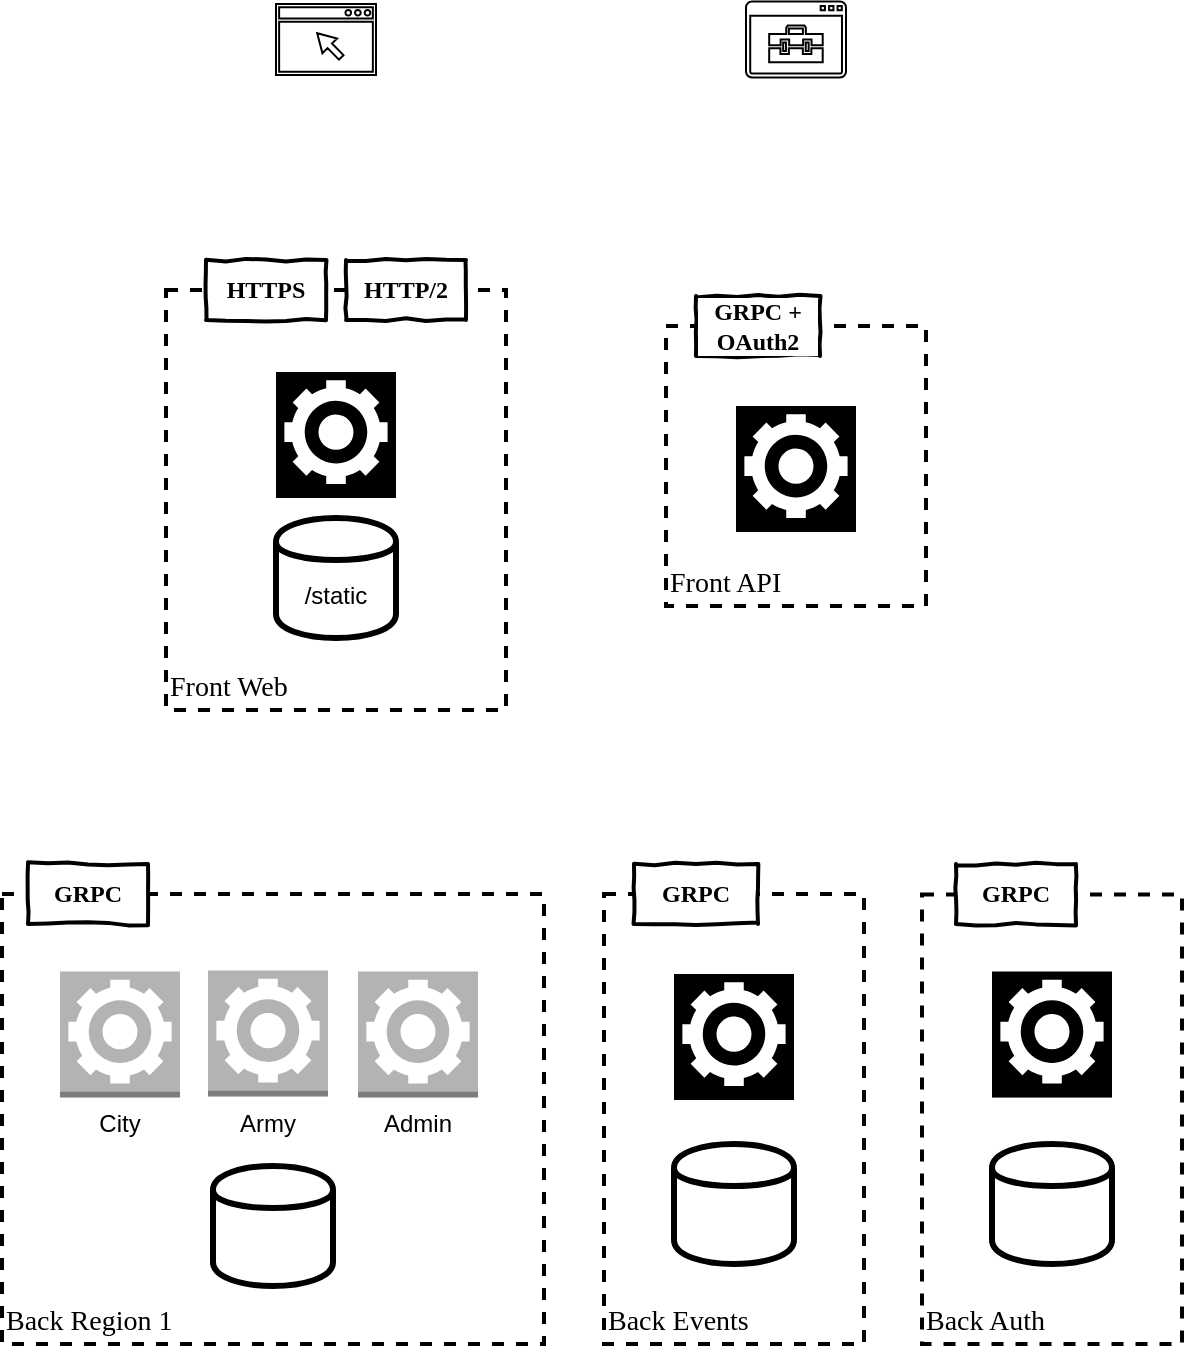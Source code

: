 <mxfile version="12.6.1" type="device"><diagram id="St3iAKWcgn9Tl19Is4MX" name="Page-1"><mxGraphModel dx="1382" dy="807" grid="1" gridSize="10" guides="1" tooltips="1" connect="1" arrows="1" fold="1" page="1" pageScale="1" pageWidth="850" pageHeight="1100" math="0" shadow="0"><root><mxCell id="0"/><mxCell id="1" parent="0"/><mxCell id="Qmd833L3rsoNZtajw5aN-2" value="&lt;div&gt;Back Region 1&lt;/div&gt;" style="rounded=0;whiteSpace=wrap;html=1;dashed=1;verticalAlign=bottom;align=left;strokeWidth=2;fontSize=14;fontFamily=Verdana;" parent="1" vertex="1"><mxGeometry x="171" y="495" width="271" height="225" as="geometry"/></mxCell><mxCell id="Qmd833L3rsoNZtajw5aN-4" value="Front API" style="rounded=0;whiteSpace=wrap;html=1;dashed=1;verticalAlign=bottom;align=left;strokeWidth=2;fontSize=14;fontFamily=Verdana;" parent="1" vertex="1"><mxGeometry x="503" y="211" width="130" height="140" as="geometry"/></mxCell><mxCell id="Qmd833L3rsoNZtajw5aN-1" value="Front Web" style="rounded=0;whiteSpace=wrap;html=1;dashed=1;verticalAlign=bottom;align=left;strokeWidth=2;fontSize=14;fontFamily=Verdana;" parent="1" vertex="1"><mxGeometry x="253" y="193" width="170" height="210" as="geometry"/></mxCell><mxCell id="Qmd833L3rsoNZtajw5aN-3" value="Back Auth" style="rounded=0;whiteSpace=wrap;html=1;dashed=1;align=left;verticalAlign=bottom;strokeWidth=2;fontSize=14;fontFamily=Verdana;" parent="1" vertex="1"><mxGeometry x="631" y="495.25" width="130" height="224.75" as="geometry"/></mxCell><mxCell id="Qmd833L3rsoNZtajw5aN-48" value="Back Events" style="rounded=0;whiteSpace=wrap;html=1;dashed=1;verticalAlign=bottom;align=left;strokeWidth=2;fontSize=14;fontFamily=Verdana;" parent="1" vertex="1"><mxGeometry x="472" y="495" width="130" height="225" as="geometry"/></mxCell><mxCell id="Qmd833L3rsoNZtajw5aN-21" value="" style="outlineConnect=0;dashed=0;verticalLabelPosition=bottom;verticalAlign=top;align=center;html=1;shape=mxgraph.aws3.worker;fillColor=#B3B3B3;gradientColor=none;strokeColor=#000000;fontColor=#B3B3B3;" parent="1" vertex="1"><mxGeometry x="200" y="533.75" width="60" height="63" as="geometry"/></mxCell><mxCell id="Qmd833L3rsoNZtajw5aN-23" value="" style="outlineConnect=0;dashed=0;verticalLabelPosition=bottom;verticalAlign=top;align=center;html=1;shape=mxgraph.aws3.worker;fillColor=#B3B3B3;gradientColor=none;strokeColor=#000000;fontColor=#B3B3B3;" parent="1" vertex="1"><mxGeometry x="274" y="533.25" width="60" height="63" as="geometry"/></mxCell><mxCell id="Qmd833L3rsoNZtajw5aN-24" value="" style="outlineConnect=0;dashed=0;verticalLabelPosition=bottom;verticalAlign=top;align=center;html=1;shape=mxgraph.aws3.worker;fillColor=#B3B3B3;gradientColor=none;strokeColor=#000000;fontColor=#B3B3B3;" parent="1" vertex="1"><mxGeometry x="349" y="533.75" width="60" height="63" as="geometry"/></mxCell><mxCell id="Qmd833L3rsoNZtajw5aN-25" value="" style="outlineConnect=0;dashed=0;verticalLabelPosition=bottom;verticalAlign=top;align=center;html=1;shape=mxgraph.aws3.worker;fillColor=#000000;gradientColor=none;strokeColor=#000000;" parent="1" vertex="1"><mxGeometry x="666" y="533.75" width="60" height="63" as="geometry"/></mxCell><mxCell id="Qmd833L3rsoNZtajw5aN-35" value="/static" style="shape=cylinder;whiteSpace=wrap;html=1;boundedLbl=1;backgroundOutline=1;labelBackgroundColor=#FFFFFF;strokeColor=#000000;fillColor=#FFFFFF;fontColor=#000000;align=center;strokeWidth=3;" parent="1" vertex="1"><mxGeometry x="308" y="307" width="60" height="60" as="geometry"/></mxCell><mxCell id="Qmd833L3rsoNZtajw5aN-39" value="" style="outlineConnect=0;dashed=0;verticalLabelPosition=bottom;verticalAlign=top;align=center;html=1;shape=mxgraph.aws3.worker;fillColor=#000000;gradientColor=none;strokeColor=#000000;" parent="1" vertex="1"><mxGeometry x="538" y="251" width="60" height="63" as="geometry"/></mxCell><mxCell id="Qmd833L3rsoNZtajw5aN-41" value="HTTPS" style="html=1;whiteSpace=wrap;comic=1;strokeWidth=2;fontFamily=Comic Sans MS;fontStyle=1;labelBackgroundColor=#FFFFFF;fillColor=#FFFFFF;align=center;" parent="1" vertex="1"><mxGeometry x="273" y="178" width="60" height="30" as="geometry"/></mxCell><mxCell id="Qmd833L3rsoNZtajw5aN-42" value="HTTP/2" style="html=1;whiteSpace=wrap;comic=1;strokeWidth=2;fontFamily=Comic Sans MS;fontStyle=1;labelBackgroundColor=#FFFFFF;fillColor=#FFFFFF;align=center;" parent="1" vertex="1"><mxGeometry x="343" y="178" width="60" height="30" as="geometry"/></mxCell><mxCell id="Qmd833L3rsoNZtajw5aN-43" value="GRPC + OAuth2" style="html=1;whiteSpace=wrap;comic=1;strokeWidth=2;fontFamily=Comic Sans MS;fontStyle=1;labelBackgroundColor=#FFFFFF;fillColor=#FFFFFF;align=center;" parent="1" vertex="1"><mxGeometry x="518" y="196" width="62" height="30" as="geometry"/></mxCell><mxCell id="Qmd833L3rsoNZtajw5aN-45" value="GRPC" style="html=1;whiteSpace=wrap;comic=1;strokeWidth=2;fontFamily=Comic Sans MS;fontStyle=1;labelBackgroundColor=#FFFFFF;fillColor=#FFFFFF;align=center;" parent="1" vertex="1"><mxGeometry x="648" y="480" width="60" height="30" as="geometry"/></mxCell><mxCell id="Qmd833L3rsoNZtajw5aN-46" value="GRPC" style="html=1;whiteSpace=wrap;comic=1;strokeWidth=2;fontFamily=Comic Sans MS;fontStyle=1;labelBackgroundColor=#FFFFFF;fillColor=#FFFFFF;align=center;" parent="1" vertex="1"><mxGeometry x="184" y="480" width="60" height="30" as="geometry"/></mxCell><mxCell id="Qmd833L3rsoNZtajw5aN-47" value="" style="outlineConnect=0;dashed=0;verticalLabelPosition=bottom;verticalAlign=top;align=center;html=1;shape=mxgraph.aws3.worker;fillColor=#000000;gradientColor=none;strokeColor=#000000;" parent="1" vertex="1"><mxGeometry x="308" y="234" width="60" height="63" as="geometry"/></mxCell><mxCell id="Qmd833L3rsoNZtajw5aN-49" value="" style="outlineConnect=0;dashed=0;verticalLabelPosition=bottom;verticalAlign=top;align=center;html=1;shape=mxgraph.aws3.worker;fillColor=#000000;gradientColor=none;strokeColor=#000000;" parent="1" vertex="1"><mxGeometry x="507" y="535" width="60" height="63" as="geometry"/></mxCell><mxCell id="Qmd833L3rsoNZtajw5aN-50" value="GRPC" style="html=1;whiteSpace=wrap;comic=1;strokeWidth=2;fontFamily=Comic Sans MS;fontStyle=1;labelBackgroundColor=#FFFFFF;fillColor=#FFFFFF;align=center;" parent="1" vertex="1"><mxGeometry x="487" y="480" width="62" height="30" as="geometry"/></mxCell><mxCell id="Qmd833L3rsoNZtajw5aN-51" value="" style="pointerEvents=1;shadow=0;dashed=0;html=1;aspect=fixed;labelPosition=center;verticalLabelPosition=bottom;verticalAlign=top;align=center;outlineConnect=0;shape=mxgraph.vvd.web_browser;labelBackgroundColor=#ffffff;fontFamily=Verdana;fontSize=14;" parent="1" vertex="1"><mxGeometry x="308" y="50" width="50" height="35.5" as="geometry"/></mxCell><mxCell id="Qmd833L3rsoNZtajw5aN-52" value="" style="pointerEvents=1;shadow=0;dashed=0;html=1;labelPosition=center;verticalLabelPosition=bottom;verticalAlign=top;align=center;shape=mxgraph.mscae.intune.intune_managed_app;labelBackgroundColor=#ffffff;fontFamily=Verdana;fontSize=14;" parent="1" vertex="1"><mxGeometry x="543" y="48.75" width="50" height="38" as="geometry"/></mxCell><mxCell id="Qmd833L3rsoNZtajw5aN-53" value="" style="shape=cylinder;whiteSpace=wrap;html=1;boundedLbl=1;backgroundOutline=1;labelBackgroundColor=#FFFFFF;strokeColor=#000000;fillColor=#FFFFFF;fontColor=#000000;align=center;strokeWidth=3;" parent="1" vertex="1"><mxGeometry x="276.5" y="631" width="60" height="60" as="geometry"/></mxCell><mxCell id="Qmd833L3rsoNZtajw5aN-57" value="" style="shape=cylinder;whiteSpace=wrap;html=1;boundedLbl=1;backgroundOutline=1;labelBackgroundColor=#FFFFFF;strokeColor=#000000;fillColor=#FFFFFF;fontColor=#000000;align=center;strokeWidth=3;" parent="1" vertex="1"><mxGeometry x="507" y="620" width="60" height="60" as="geometry"/></mxCell><mxCell id="Qmd833L3rsoNZtajw5aN-58" value="" style="shape=cylinder;whiteSpace=wrap;html=1;boundedLbl=1;backgroundOutline=1;labelBackgroundColor=#FFFFFF;strokeColor=#000000;fillColor=#FFFFFF;fontColor=#000000;align=center;strokeWidth=3;" parent="1" vertex="1"><mxGeometry x="666" y="620" width="60" height="60" as="geometry"/></mxCell><mxCell id="Qmd833L3rsoNZtajw5aN-60" style="edgeStyle=orthogonalEdgeStyle;rounded=0;orthogonalLoop=1;jettySize=auto;html=1;exitX=0.5;exitY=1;exitDx=0;exitDy=0;exitPerimeter=0;fontFamily=Verdana;fontSize=14;fontColor=#000000;" parent="1" source="Qmd833L3rsoNZtajw5aN-21" target="Qmd833L3rsoNZtajw5aN-21" edge="1"><mxGeometry relative="1" as="geometry"/></mxCell><mxCell id="1z2v9AvVyx_hYkymKAv8-2" value="City" style="text;html=1;strokeColor=none;fillColor=none;align=center;verticalAlign=middle;whiteSpace=wrap;rounded=0;" vertex="1" parent="1"><mxGeometry x="210" y="600" width="40" height="20" as="geometry"/></mxCell><mxCell id="1z2v9AvVyx_hYkymKAv8-3" value="Admin" style="text;html=1;strokeColor=none;fillColor=none;align=center;verticalAlign=middle;whiteSpace=wrap;rounded=0;" vertex="1" parent="1"><mxGeometry x="359" y="600" width="40" height="20" as="geometry"/></mxCell><mxCell id="1z2v9AvVyx_hYkymKAv8-4" value="Army" style="text;html=1;strokeColor=none;fillColor=none;align=center;verticalAlign=middle;whiteSpace=wrap;rounded=0;" vertex="1" parent="1"><mxGeometry x="284" y="600" width="40" height="20" as="geometry"/></mxCell></root></mxGraphModel></diagram></mxfile>